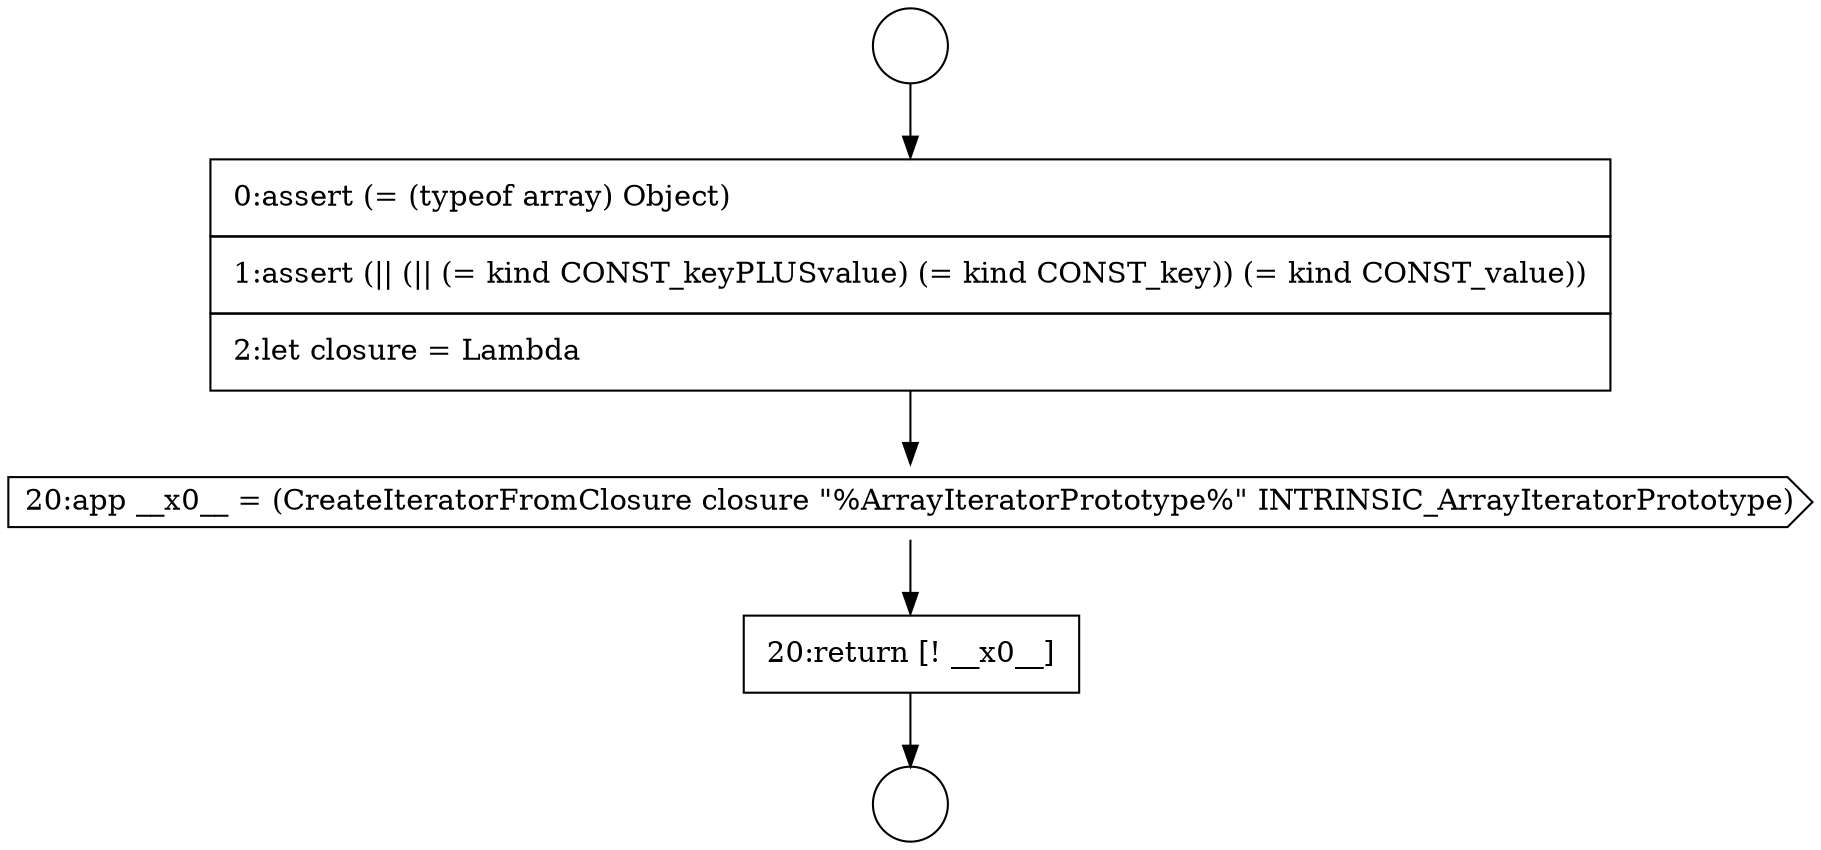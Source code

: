 digraph {
  node0 [shape=circle label=" " color="black" fillcolor="white" style=filled]
  node1 [shape=circle label=" " color="black" fillcolor="white" style=filled]
  node2 [shape=none, margin=0, label=<<font color="black">
    <table border="0" cellborder="1" cellspacing="0" cellpadding="10">
      <tr><td align="left">0:assert (= (typeof array) Object)</td></tr>
      <tr><td align="left">1:assert (|| (|| (= kind CONST_keyPLUSvalue) (= kind CONST_key)) (= kind CONST_value))</td></tr>
      <tr><td align="left">2:let closure = Lambda</td></tr>
    </table>
  </font>> color="black" fillcolor="white" style=filled]
  node3 [shape=cds, label=<<font color="black">20:app __x0__ = (CreateIteratorFromClosure closure &quot;%ArrayIteratorPrototype%&quot; INTRINSIC_ArrayIteratorPrototype)</font>> color="black" fillcolor="white" style=filled]
  node4 [shape=none, margin=0, label=<<font color="black">
    <table border="0" cellborder="1" cellspacing="0" cellpadding="10">
      <tr><td align="left">20:return [! __x0__]</td></tr>
    </table>
  </font>> color="black" fillcolor="white" style=filled]
  node0 -> node2 [ color="black"]
  node2 -> node3 [ color="black"]
  node3 -> node4 [ color="black"]
  node4 -> node1 [ color="black"]
}
